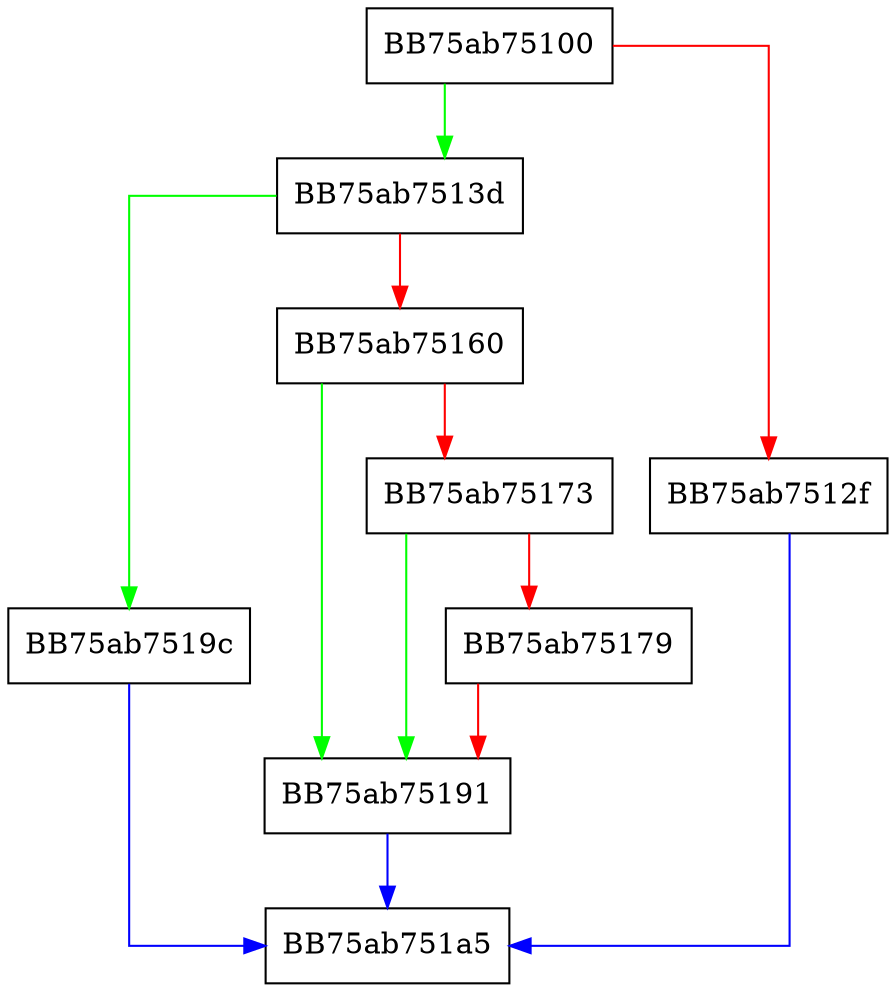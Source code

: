 digraph pfnGetEngineVersion {
  node [shape="box"];
  graph [splines=ortho];
  BB75ab75100 -> BB75ab7513d [color="green"];
  BB75ab75100 -> BB75ab7512f [color="red"];
  BB75ab7512f -> BB75ab751a5 [color="blue"];
  BB75ab7513d -> BB75ab7519c [color="green"];
  BB75ab7513d -> BB75ab75160 [color="red"];
  BB75ab75160 -> BB75ab75191 [color="green"];
  BB75ab75160 -> BB75ab75173 [color="red"];
  BB75ab75173 -> BB75ab75191 [color="green"];
  BB75ab75173 -> BB75ab75179 [color="red"];
  BB75ab75179 -> BB75ab75191 [color="red"];
  BB75ab75191 -> BB75ab751a5 [color="blue"];
  BB75ab7519c -> BB75ab751a5 [color="blue"];
}